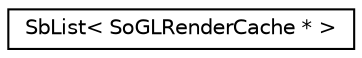 digraph "Graphical Class Hierarchy"
{
 // LATEX_PDF_SIZE
  edge [fontname="Helvetica",fontsize="10",labelfontname="Helvetica",labelfontsize="10"];
  node [fontname="Helvetica",fontsize="10",shape=record];
  rankdir="LR";
  Node0 [label="SbList\< SoGLRenderCache * \>",height=0.2,width=0.4,color="black", fillcolor="white", style="filled",URL="$classSbList.html",tooltip=" "];
}
